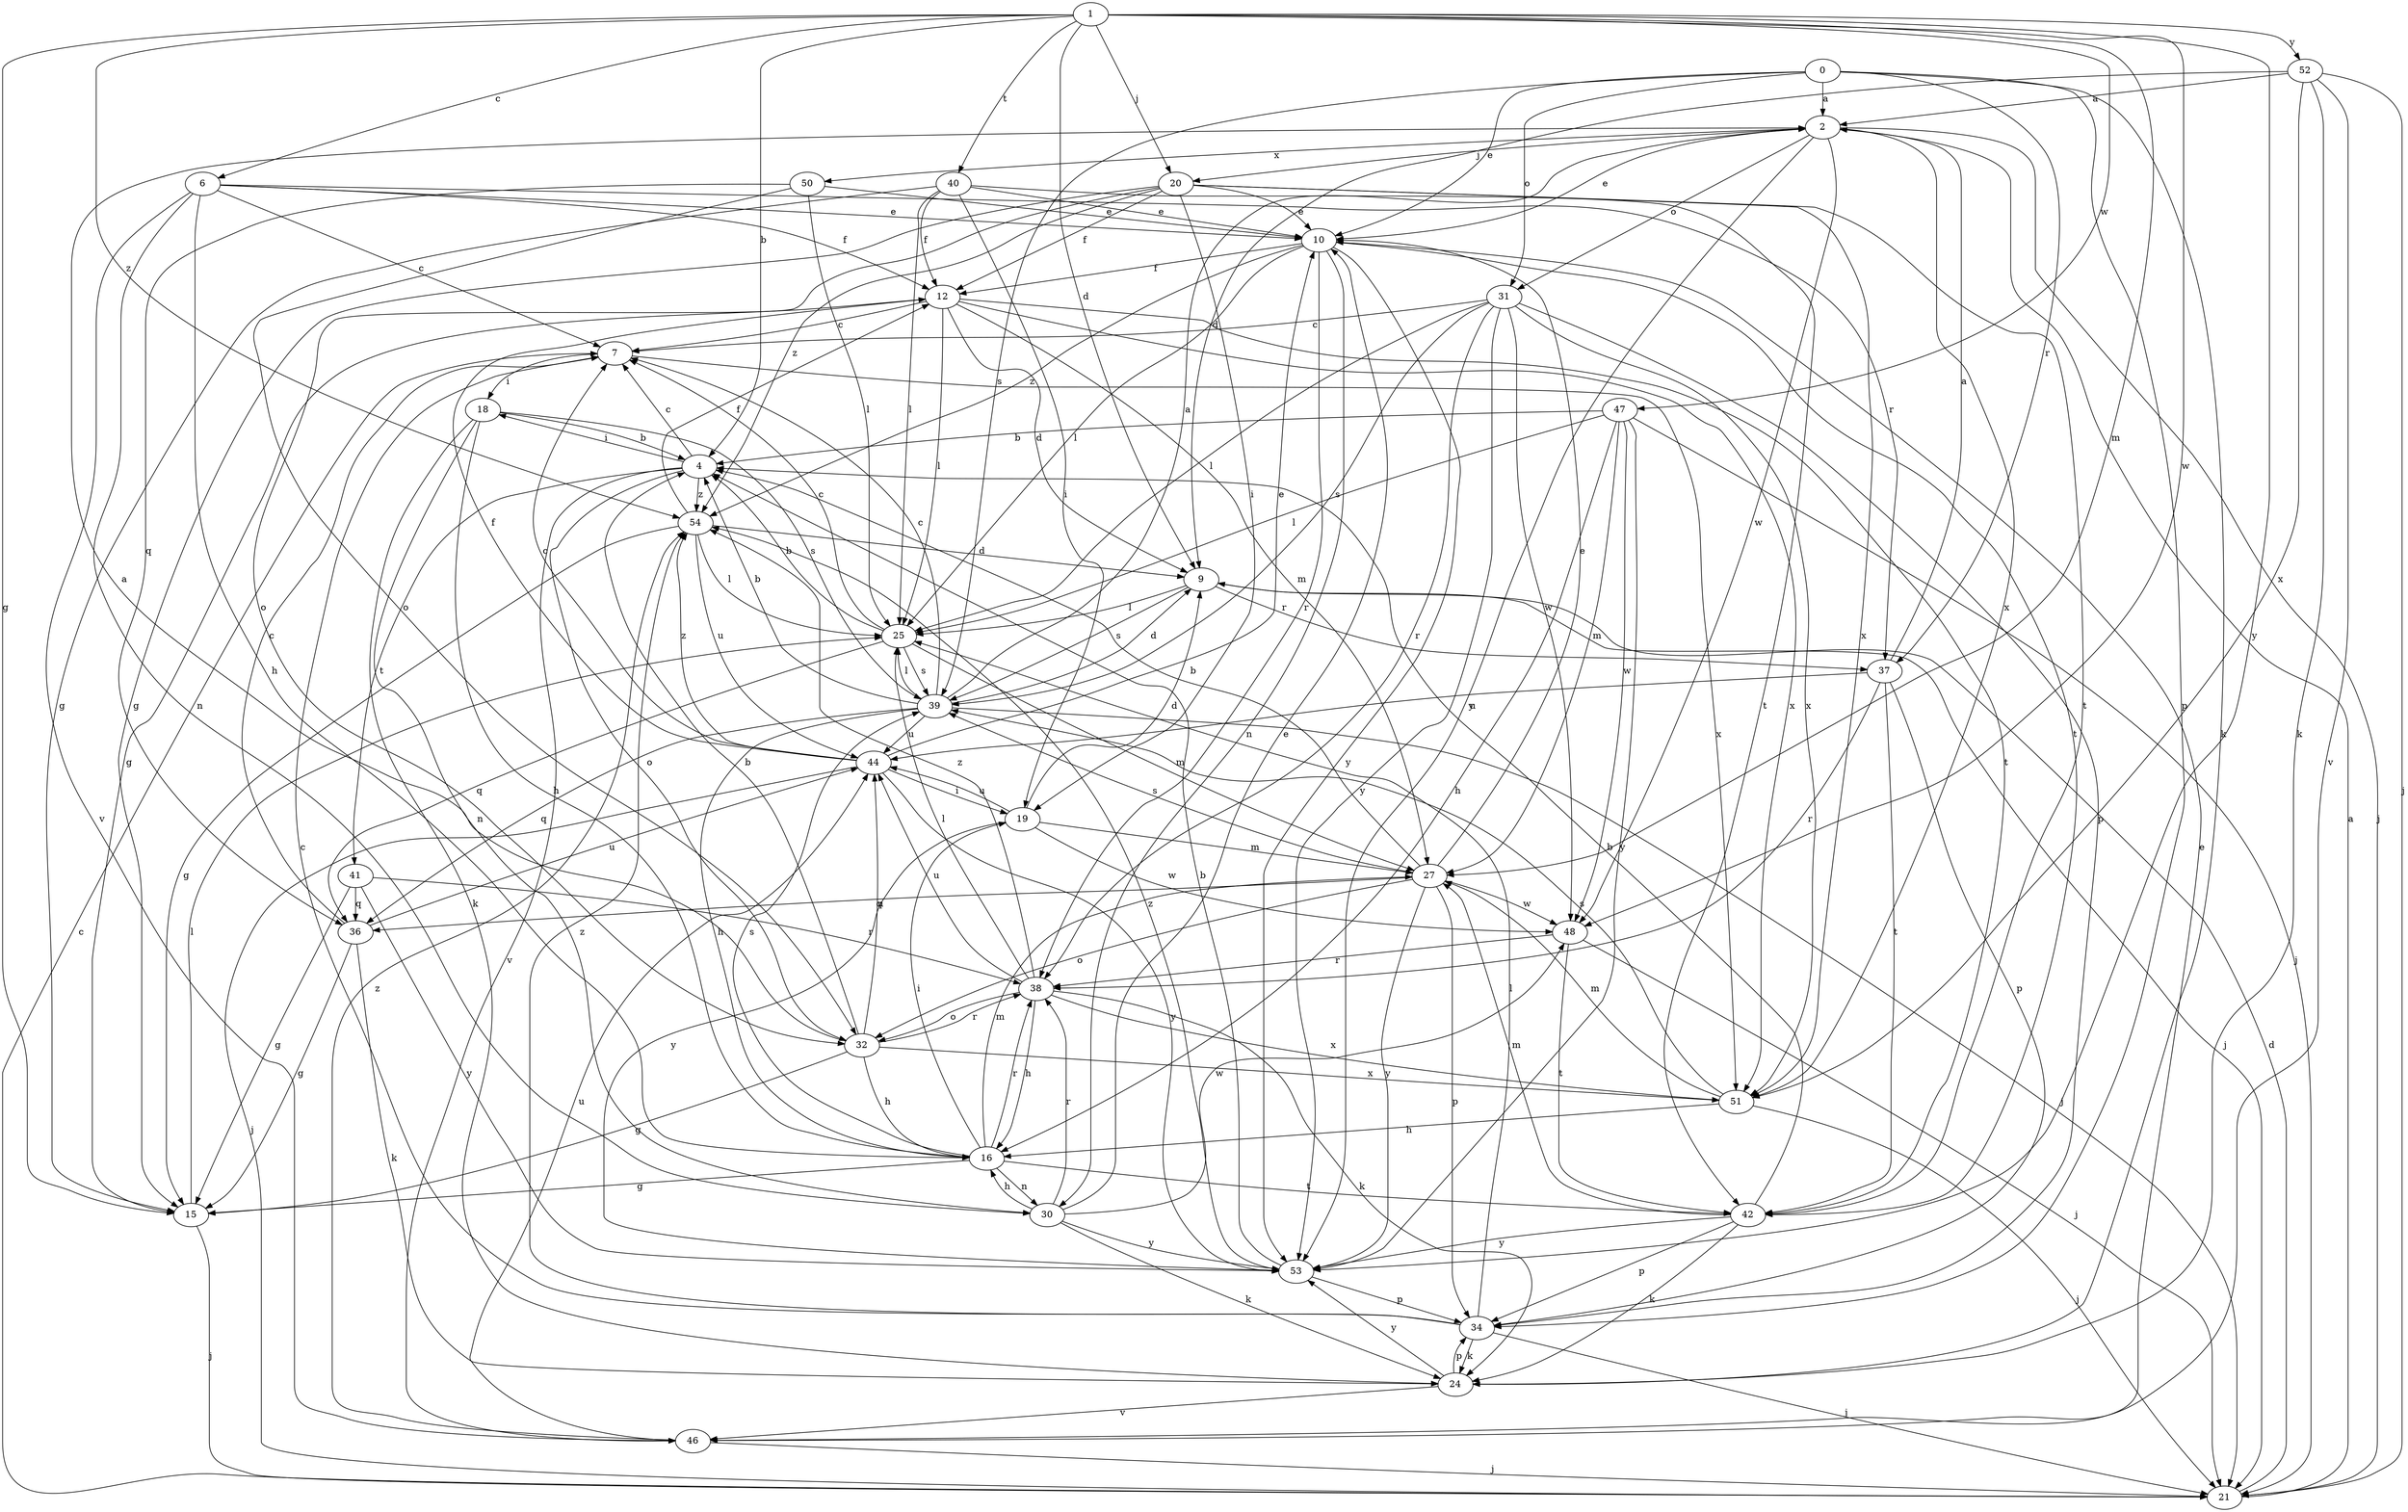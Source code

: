 strict digraph  {
0;
1;
2;
4;
6;
7;
9;
10;
12;
15;
16;
18;
19;
20;
21;
24;
25;
27;
30;
31;
32;
34;
36;
37;
38;
39;
40;
41;
42;
44;
46;
47;
48;
50;
51;
52;
53;
54;
0 -> 2  [label=a];
0 -> 10  [label=e];
0 -> 24  [label=k];
0 -> 31  [label=o];
0 -> 34  [label=p];
0 -> 37  [label=r];
0 -> 39  [label=s];
1 -> 4  [label=b];
1 -> 6  [label=c];
1 -> 9  [label=d];
1 -> 15  [label=g];
1 -> 20  [label=j];
1 -> 27  [label=m];
1 -> 40  [label=t];
1 -> 47  [label=w];
1 -> 48  [label=w];
1 -> 52  [label=y];
1 -> 53  [label=y];
1 -> 54  [label=z];
2 -> 10  [label=e];
2 -> 20  [label=j];
2 -> 21  [label=j];
2 -> 31  [label=o];
2 -> 48  [label=w];
2 -> 50  [label=x];
2 -> 51  [label=x];
2 -> 53  [label=y];
4 -> 7  [label=c];
4 -> 18  [label=i];
4 -> 32  [label=o];
4 -> 41  [label=t];
4 -> 46  [label=v];
4 -> 54  [label=z];
6 -> 7  [label=c];
6 -> 10  [label=e];
6 -> 12  [label=f];
6 -> 16  [label=h];
6 -> 30  [label=n];
6 -> 37  [label=r];
6 -> 46  [label=v];
7 -> 18  [label=i];
7 -> 51  [label=x];
9 -> 21  [label=j];
9 -> 25  [label=l];
9 -> 37  [label=r];
9 -> 39  [label=s];
10 -> 12  [label=f];
10 -> 25  [label=l];
10 -> 30  [label=n];
10 -> 38  [label=r];
10 -> 42  [label=t];
10 -> 53  [label=y];
10 -> 54  [label=z];
12 -> 7  [label=c];
12 -> 9  [label=d];
12 -> 15  [label=g];
12 -> 25  [label=l];
12 -> 27  [label=m];
12 -> 42  [label=t];
12 -> 51  [label=x];
15 -> 21  [label=j];
15 -> 25  [label=l];
16 -> 15  [label=g];
16 -> 19  [label=i];
16 -> 27  [label=m];
16 -> 30  [label=n];
16 -> 38  [label=r];
16 -> 39  [label=s];
16 -> 42  [label=t];
18 -> 4  [label=b];
18 -> 16  [label=h];
18 -> 24  [label=k];
18 -> 30  [label=n];
18 -> 39  [label=s];
19 -> 9  [label=d];
19 -> 27  [label=m];
19 -> 44  [label=u];
19 -> 48  [label=w];
19 -> 53  [label=y];
20 -> 10  [label=e];
20 -> 12  [label=f];
20 -> 15  [label=g];
20 -> 19  [label=i];
20 -> 32  [label=o];
20 -> 42  [label=t];
20 -> 51  [label=x];
20 -> 54  [label=z];
21 -> 2  [label=a];
21 -> 7  [label=c];
21 -> 9  [label=d];
24 -> 34  [label=p];
24 -> 46  [label=v];
24 -> 53  [label=y];
25 -> 4  [label=b];
25 -> 7  [label=c];
25 -> 27  [label=m];
25 -> 36  [label=q];
25 -> 39  [label=s];
27 -> 4  [label=b];
27 -> 10  [label=e];
27 -> 32  [label=o];
27 -> 34  [label=p];
27 -> 36  [label=q];
27 -> 39  [label=s];
27 -> 48  [label=w];
27 -> 53  [label=y];
30 -> 10  [label=e];
30 -> 16  [label=h];
30 -> 24  [label=k];
30 -> 38  [label=r];
30 -> 48  [label=w];
30 -> 53  [label=y];
31 -> 7  [label=c];
31 -> 25  [label=l];
31 -> 34  [label=p];
31 -> 38  [label=r];
31 -> 39  [label=s];
31 -> 48  [label=w];
31 -> 51  [label=x];
31 -> 53  [label=y];
32 -> 2  [label=a];
32 -> 4  [label=b];
32 -> 15  [label=g];
32 -> 16  [label=h];
32 -> 38  [label=r];
32 -> 44  [label=u];
32 -> 51  [label=x];
34 -> 7  [label=c];
34 -> 21  [label=j];
34 -> 24  [label=k];
34 -> 25  [label=l];
34 -> 54  [label=z];
36 -> 7  [label=c];
36 -> 15  [label=g];
36 -> 24  [label=k];
36 -> 44  [label=u];
37 -> 2  [label=a];
37 -> 34  [label=p];
37 -> 38  [label=r];
37 -> 42  [label=t];
37 -> 44  [label=u];
38 -> 16  [label=h];
38 -> 24  [label=k];
38 -> 25  [label=l];
38 -> 32  [label=o];
38 -> 44  [label=u];
38 -> 51  [label=x];
38 -> 54  [label=z];
39 -> 2  [label=a];
39 -> 4  [label=b];
39 -> 7  [label=c];
39 -> 9  [label=d];
39 -> 16  [label=h];
39 -> 21  [label=j];
39 -> 25  [label=l];
39 -> 36  [label=q];
39 -> 44  [label=u];
40 -> 10  [label=e];
40 -> 12  [label=f];
40 -> 15  [label=g];
40 -> 19  [label=i];
40 -> 25  [label=l];
40 -> 42  [label=t];
41 -> 15  [label=g];
41 -> 36  [label=q];
41 -> 38  [label=r];
41 -> 53  [label=y];
42 -> 4  [label=b];
42 -> 24  [label=k];
42 -> 27  [label=m];
42 -> 34  [label=p];
42 -> 53  [label=y];
44 -> 7  [label=c];
44 -> 10  [label=e];
44 -> 12  [label=f];
44 -> 19  [label=i];
44 -> 21  [label=j];
44 -> 53  [label=y];
44 -> 54  [label=z];
46 -> 10  [label=e];
46 -> 21  [label=j];
46 -> 44  [label=u];
46 -> 54  [label=z];
47 -> 4  [label=b];
47 -> 16  [label=h];
47 -> 21  [label=j];
47 -> 25  [label=l];
47 -> 27  [label=m];
47 -> 48  [label=w];
47 -> 53  [label=y];
48 -> 21  [label=j];
48 -> 38  [label=r];
48 -> 42  [label=t];
50 -> 10  [label=e];
50 -> 25  [label=l];
50 -> 32  [label=o];
50 -> 36  [label=q];
51 -> 16  [label=h];
51 -> 21  [label=j];
51 -> 27  [label=m];
51 -> 39  [label=s];
52 -> 2  [label=a];
52 -> 9  [label=d];
52 -> 21  [label=j];
52 -> 24  [label=k];
52 -> 46  [label=v];
52 -> 51  [label=x];
53 -> 4  [label=b];
53 -> 34  [label=p];
53 -> 54  [label=z];
54 -> 9  [label=d];
54 -> 12  [label=f];
54 -> 15  [label=g];
54 -> 25  [label=l];
54 -> 44  [label=u];
}
